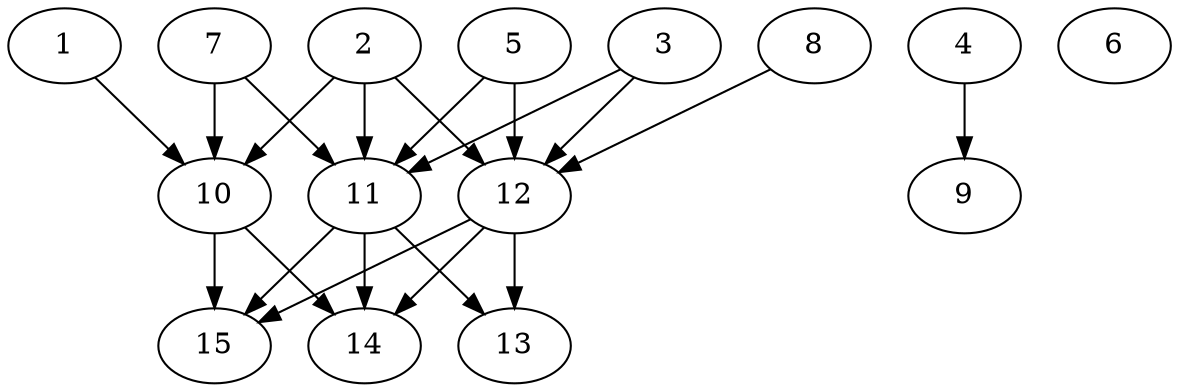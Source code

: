 // DAG automatically generated by daggen at Tue Aug  6 16:26:16 2019
// ./daggen --dot -n 15 --ccr 0.3 --fat 0.8 --regular 0.5 --density 0.6 --mindata 5242880 --maxdata 52428800 
digraph G {
  1 [size="50510507", alpha="0.18", expect_size="15153152"] 
  1 -> 10 [size ="15153152"]
  2 [size="60132693", alpha="0.04", expect_size="18039808"] 
  2 -> 10 [size ="18039808"]
  2 -> 11 [size ="18039808"]
  2 -> 12 [size ="18039808"]
  3 [size="129652053", alpha="0.01", expect_size="38895616"] 
  3 -> 11 [size ="38895616"]
  3 -> 12 [size ="38895616"]
  4 [size="136666453", alpha="0.03", expect_size="40999936"] 
  4 -> 9 [size ="40999936"]
  5 [size="114879147", alpha="0.18", expect_size="34463744"] 
  5 -> 11 [size ="34463744"]
  5 -> 12 [size ="34463744"]
  6 [size="108503040", alpha="0.18", expect_size="32550912"] 
  7 [size="64040960", alpha="0.19", expect_size="19212288"] 
  7 -> 10 [size ="19212288"]
  7 -> 11 [size ="19212288"]
  8 [size="122238293", alpha="0.07", expect_size="36671488"] 
  8 -> 12 [size ="36671488"]
  9 [size="36276907", alpha="0.18", expect_size="10883072"] 
  10 [size="121036800", alpha="0.01", expect_size="36311040"] 
  10 -> 14 [size ="36311040"]
  10 -> 15 [size ="36311040"]
  11 [size="82008747", alpha="0.02", expect_size="24602624"] 
  11 -> 13 [size ="24602624"]
  11 -> 14 [size ="24602624"]
  11 -> 15 [size ="24602624"]
  12 [size="69621760", alpha="0.07", expect_size="20886528"] 
  12 -> 13 [size ="20886528"]
  12 -> 14 [size ="20886528"]
  12 -> 15 [size ="20886528"]
  13 [size="97740800", alpha="0.01", expect_size="29322240"] 
  14 [size="104748373", alpha="0.02", expect_size="31424512"] 
  15 [size="128378880", alpha="0.04", expect_size="38513664"] 
}
